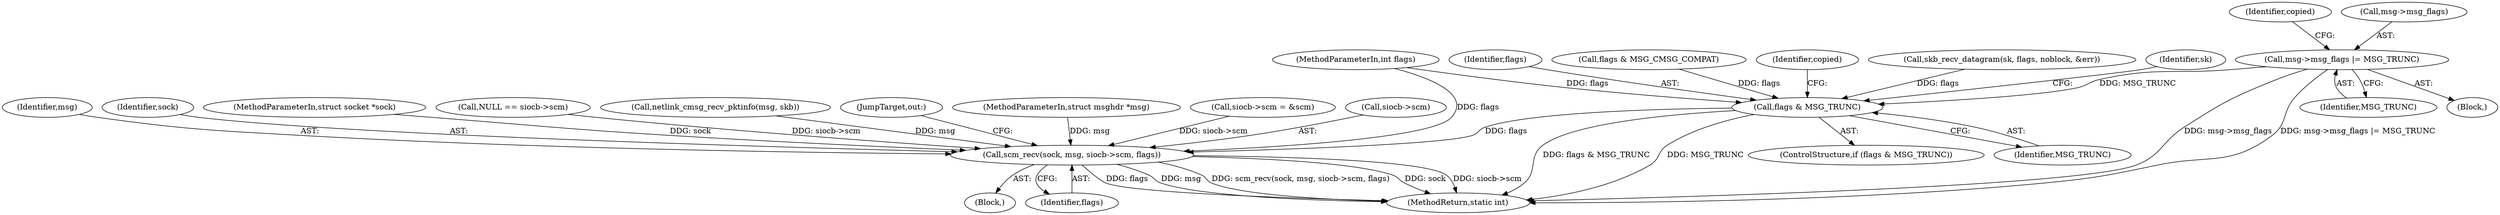 digraph "0_linux_f3d3342602f8bcbf37d7c46641cb9bca7618eb1c_22@pointer" {
"1000189" [label="(Call,msg->msg_flags |= MSG_TRUNC)"];
"1000293" [label="(Call,flags & MSG_TRUNC)"];
"1000335" [label="(Call,scm_recv(sock, msg, siocb->scm, flags))"];
"1000337" [label="(Identifier,msg)"];
"1000336" [label="(Identifier,sock)"];
"1000195" [label="(Identifier,copied)"];
"1000294" [label="(Identifier,flags)"];
"1000103" [label="(MethodParameterIn,struct socket *sock)"];
"1000265" [label="(Call,NULL == siocb->scm)"];
"1000261" [label="(Call,netlink_cmsg_recv_pktinfo(msg, skb))"];
"1000170" [label="(Call,flags & MSG_CMSG_COMPAT)"];
"1000346" [label="(MethodReturn,static int)"];
"1000106" [label="(MethodParameterIn,int flags)"];
"1000107" [label="(Block,)"];
"1000297" [label="(Identifier,copied)"];
"1000342" [label="(JumpTarget,out:)"];
"1000104" [label="(MethodParameterIn,struct msghdr *msg)"];
"1000193" [label="(Identifier,MSG_TRUNC)"];
"1000189" [label="(Call,msg->msg_flags |= MSG_TRUNC)"];
"1000292" [label="(ControlStructure,if (flags & MSG_TRUNC))"];
"1000341" [label="(Identifier,flags)"];
"1000295" [label="(Identifier,MSG_TRUNC)"];
"1000148" [label="(Call,skb_recv_datagram(sk, flags, noblock, &err))"];
"1000188" [label="(Block,)"];
"1000277" [label="(Call,siocb->scm = &scm)"];
"1000338" [label="(Call,siocb->scm)"];
"1000335" [label="(Call,scm_recv(sock, msg, siocb->scm, flags))"];
"1000302" [label="(Identifier,sk)"];
"1000190" [label="(Call,msg->msg_flags)"];
"1000293" [label="(Call,flags & MSG_TRUNC)"];
"1000189" -> "1000188"  [label="AST: "];
"1000189" -> "1000193"  [label="CFG: "];
"1000190" -> "1000189"  [label="AST: "];
"1000193" -> "1000189"  [label="AST: "];
"1000195" -> "1000189"  [label="CFG: "];
"1000189" -> "1000346"  [label="DDG: msg->msg_flags"];
"1000189" -> "1000346"  [label="DDG: msg->msg_flags |= MSG_TRUNC"];
"1000189" -> "1000293"  [label="DDG: MSG_TRUNC"];
"1000293" -> "1000292"  [label="AST: "];
"1000293" -> "1000295"  [label="CFG: "];
"1000294" -> "1000293"  [label="AST: "];
"1000295" -> "1000293"  [label="AST: "];
"1000297" -> "1000293"  [label="CFG: "];
"1000302" -> "1000293"  [label="CFG: "];
"1000293" -> "1000346"  [label="DDG: flags & MSG_TRUNC"];
"1000293" -> "1000346"  [label="DDG: MSG_TRUNC"];
"1000170" -> "1000293"  [label="DDG: flags"];
"1000148" -> "1000293"  [label="DDG: flags"];
"1000106" -> "1000293"  [label="DDG: flags"];
"1000293" -> "1000335"  [label="DDG: flags"];
"1000335" -> "1000107"  [label="AST: "];
"1000335" -> "1000341"  [label="CFG: "];
"1000336" -> "1000335"  [label="AST: "];
"1000337" -> "1000335"  [label="AST: "];
"1000338" -> "1000335"  [label="AST: "];
"1000341" -> "1000335"  [label="AST: "];
"1000342" -> "1000335"  [label="CFG: "];
"1000335" -> "1000346"  [label="DDG: sock"];
"1000335" -> "1000346"  [label="DDG: siocb->scm"];
"1000335" -> "1000346"  [label="DDG: flags"];
"1000335" -> "1000346"  [label="DDG: msg"];
"1000335" -> "1000346"  [label="DDG: scm_recv(sock, msg, siocb->scm, flags)"];
"1000103" -> "1000335"  [label="DDG: sock"];
"1000261" -> "1000335"  [label="DDG: msg"];
"1000104" -> "1000335"  [label="DDG: msg"];
"1000265" -> "1000335"  [label="DDG: siocb->scm"];
"1000277" -> "1000335"  [label="DDG: siocb->scm"];
"1000106" -> "1000335"  [label="DDG: flags"];
}
